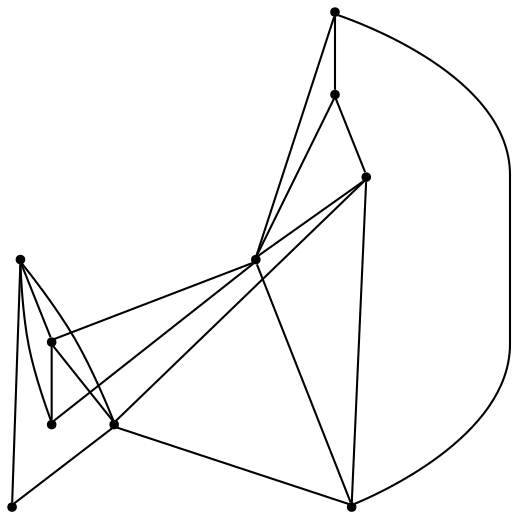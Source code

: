 graph {
  node [shape=point,comment="{\"directed\":false,\"doi\":\"10.1007/978-3-662-45803-7_22\",\"figure\":\"8 (1)\"}"]

  v0 [pos="1630.4671094275946,767.194362633305"]
  v1 [pos="1597.1097272046532,767.194362633305"]
  v2 [pos="1563.7523449817113,833.8959592226054"]
  v3 [pos="1630.4671094275946,700.4927660440044"]
  v4 [pos="1630.4671094275946,833.8959592226054"]
  v5 [pos="1497.037580535828,633.7911694547041"]
  v6 [pos="1430.322816089945,700.4927660440045"]
  v7 [pos="1430.322816089945,800.5451609279552"]
  v8 [pos="1363.608051644062,633.7911694547042"]
  v9 [pos="1363.608051644062,733.8435643386547"]

  v0 -- v1 [id="-1",pos="1630.4671094275946,767.194362633305 1597.1097272046532,767.194362633305 1597.1097272046532,767.194362633305 1597.1097272046532,767.194362633305"]
  v9 -- v6 [id="-2",pos="1363.608051644062,733.8435643386547 1430.322816089945,700.4927660440045 1430.322816089945,700.4927660440045 1430.322816089945,700.4927660440045"]
  v9 -- v7 [id="-3",pos="1363.608051644062,733.8435643386547 1430.322816089945,800.5451609279552 1430.322816089945,800.5451609279552 1430.322816089945,800.5451609279552"]
  v8 -- v5 [id="-4",pos="1363.608051644062,633.7911694547042 1497.037580535828,633.7911694547041 1497.037580535828,633.7911694547041 1497.037580535828,633.7911694547041"]
  v8 -- v9 [id="-5",pos="1363.608051644062,633.7911694547042 1363.608051644062,733.8435643386547 1363.608051644062,733.8435643386547 1363.608051644062,733.8435643386547"]
  v8 -- v6 [id="-6",pos="1363.608051644062,633.7911694547042 1430.322816089945,700.4927660440045 1430.322816089945,700.4927660440045 1430.322816089945,700.4927660440045"]
  v7 -- v2 [id="-7",pos="1430.322816089945,800.5451609279552 1563.7523449817113,833.8959592226054 1563.7523449817113,833.8959592226054 1563.7523449817113,833.8959592226054"]
  v7 -- v6 [id="-8",pos="1430.322816089945,800.5451609279552 1430.322816089945,700.4927660440045 1430.322816089945,700.4927660440045 1430.322816089945,700.4927660440045"]
  v7 -- v5 [id="-9",pos="1430.322816089945,800.5451609279552 1497.037580535828,633.7911694547041 1497.037580535828,633.7911694547041 1497.037580535828,633.7911694547041"]
  v6 -- v5 [id="-10",pos="1430.322816089945,700.4927660440045 1497.037580535828,633.7911694547041 1497.037580535828,633.7911694547041 1497.037580535828,633.7911694547041"]
  v6 -- v3 [id="-11",pos="1430.322816089945,700.4927660440045 1630.4671094275946,700.4927660440044 1630.4671094275946,700.4927660440044 1630.4671094275946,700.4927660440044"]
  v6 -- v1 [id="-12",pos="1430.322816089945,700.4927660440045 1597.1097272046532,767.194362633305 1597.1097272046532,767.194362633305 1597.1097272046532,767.194362633305"]
  v2 -- v5 [id="-13",pos="1563.7523449817113,833.8959592226054 1497.037580535828,633.7911694547041 1497.037580535828,633.7911694547041 1497.037580535828,633.7911694547041"]
  v2 -- v4 [id="-14",pos="1563.7523449817113,833.8959592226054 1630.4671094275946,833.8959592226054 1630.4671094275946,833.8959592226054 1630.4671094275946,833.8959592226054"]
  v1 -- v2 [id="-15",pos="1597.1097272046532,767.194362633305 1563.7523449817113,833.8959592226054 1563.7523449817113,833.8959592226054 1563.7523449817113,833.8959592226054"]
  v1 -- v3 [id="-16",pos="1597.1097272046532,767.194362633305 1630.4671094275946,700.4927660440044 1630.4671094275946,700.4927660440044 1630.4671094275946,700.4927660440044"]
  v4 -- v0 [id="-17",pos="1630.4671094275946,833.8959592226054 1630.4671094275946,767.194362633305 1630.4671094275946,767.194362633305 1630.4671094275946,767.194362633305"]
  v0 -- v3 [id="-18",pos="1630.4671094275946,767.194362633305 1630.4671094275946,700.4927660440044 1630.4671094275946,700.4927660440044 1630.4671094275946,700.4927660440044"]
  v0 -- v2 [id="-19",pos="1630.4671094275946,767.194362633305 1563.7523449817113,833.8959592226054 1563.7523449817113,833.8959592226054 1563.7523449817113,833.8959592226054"]
}